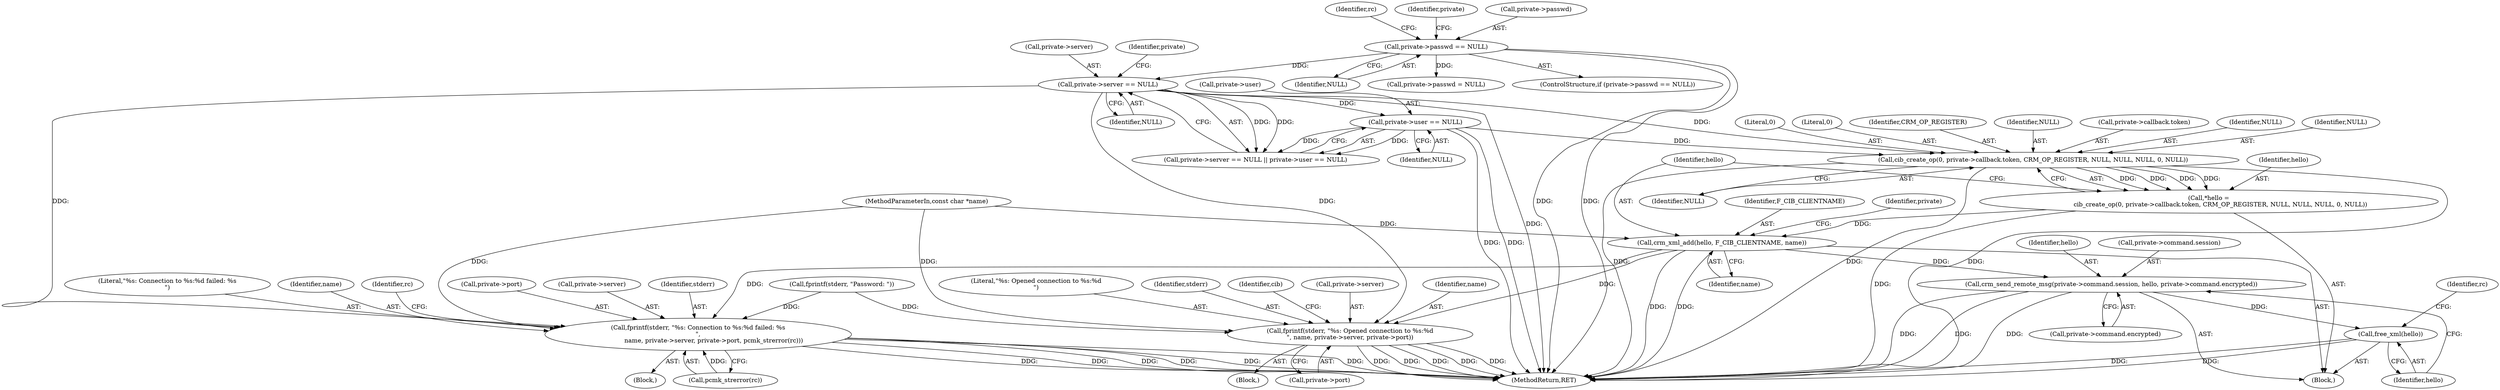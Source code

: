 digraph "0_pacemaker_564f7cc2a51dcd2f28ab12a13394f31be5aa3c93_7@API" {
"1000236" [label="(Call,cib_create_op(0, private->callback.token, CRM_OP_REGISTER, NULL, NULL, NULL, 0, NULL))"];
"1000187" [label="(Call,private->server == NULL)"];
"1000117" [label="(Call,private->passwd == NULL)"];
"1000192" [label="(Call,private->user == NULL)"];
"1000234" [label="(Call,*hello =\n            cib_create_op(0, private->callback.token, CRM_OP_REGISTER, NULL, NULL, NULL, 0, NULL))"];
"1000249" [label="(Call,crm_xml_add(hello, F_CIB_CLIENTNAME, name))"];
"1000253" [label="(Call,crm_send_remote_msg(private->command.session, hello, private->command.encrypted))"];
"1000265" [label="(Call,free_xml(hello))"];
"1000272" [label="(Call,fprintf(stderr, \"%s: Opened connection to %s:%d\n\", name, private->server, private->port))"];
"1000294" [label="(Call,fprintf(stderr, \"%s: Connection to %s:%d failed: %s\n\",\n                name, private->server, private->port, pcmk_strerror(rc)))"];
"1000301" [label="(Call,private->port)"];
"1000269" [label="(Identifier,rc)"];
"1000237" [label="(Literal,0)"];
"1000275" [label="(Identifier,name)"];
"1000260" [label="(Call,private->command.encrypted)"];
"1000243" [label="(Identifier,CRM_OP_REGISTER)"];
"1000245" [label="(Identifier,NULL)"];
"1000188" [label="(Call,private->server)"];
"1000126" [label="(Identifier,rc)"];
"1000234" [label="(Call,*hello =\n            cib_create_op(0, private->callback.token, CRM_OP_REGISTER, NULL, NULL, NULL, 0, NULL))"];
"1000265" [label="(Call,free_xml(hello))"];
"1000191" [label="(Identifier,NULL)"];
"1000186" [label="(Call,private->server == NULL || private->user == NULL)"];
"1000117" [label="(Call,private->passwd == NULL)"];
"1000251" [label="(Identifier,F_CIB_CLIENTNAME)"];
"1000103" [label="(MethodParameterIn,const char *name)"];
"1000298" [label="(Call,private->server)"];
"1000238" [label="(Call,private->callback.token)"];
"1000274" [label="(Literal,\"%s: Opened connection to %s:%d\n\")"];
"1000271" [label="(Block,)"];
"1000308" [label="(MethodReturn,RET)"];
"1000248" [label="(Identifier,NULL)"];
"1000295" [label="(Identifier,stderr)"];
"1000194" [label="(Identifier,private)"];
"1000252" [label="(Identifier,name)"];
"1000189" [label="(Identifier,private)"];
"1000293" [label="(Block,)"];
"1000249" [label="(Call,crm_xml_add(hello, F_CIB_CLIENTNAME, name))"];
"1000121" [label="(Identifier,NULL)"];
"1000256" [label="(Identifier,private)"];
"1000253" [label="(Call,crm_send_remote_msg(private->command.session, hello, private->command.encrypted))"];
"1000143" [label="(Call,fprintf(stderr, \"Password: \"))"];
"1000187" [label="(Call,private->server == NULL)"];
"1000272" [label="(Call,fprintf(stderr, \"%s: Opened connection to %s:%d\n\", name, private->server, private->port))"];
"1000246" [label="(Identifier,NULL)"];
"1000296" [label="(Literal,\"%s: Connection to %s:%d failed: %s\n\")"];
"1000235" [label="(Identifier,hello)"];
"1000192" [label="(Call,private->user == NULL)"];
"1000193" [label="(Call,private->user)"];
"1000168" [label="(Call,private->passwd = NULL)"];
"1000232" [label="(Block,)"];
"1000279" [label="(Call,private->port)"];
"1000266" [label="(Identifier,hello)"];
"1000297" [label="(Identifier,name)"];
"1000116" [label="(ControlStructure,if (private->passwd == NULL))"];
"1000273" [label="(Identifier,stderr)"];
"1000259" [label="(Identifier,hello)"];
"1000118" [label="(Call,private->passwd)"];
"1000284" [label="(Identifier,cib)"];
"1000254" [label="(Call,private->command.session)"];
"1000250" [label="(Identifier,hello)"];
"1000294" [label="(Call,fprintf(stderr, \"%s: Connection to %s:%d failed: %s\n\",\n                name, private->server, private->port, pcmk_strerror(rc)))"];
"1000304" [label="(Call,pcmk_strerror(rc))"];
"1000244" [label="(Identifier,NULL)"];
"1000236" [label="(Call,cib_create_op(0, private->callback.token, CRM_OP_REGISTER, NULL, NULL, NULL, 0, NULL))"];
"1000196" [label="(Identifier,NULL)"];
"1000247" [label="(Literal,0)"];
"1000276" [label="(Call,private->server)"];
"1000307" [label="(Identifier,rc)"];
"1000236" -> "1000234"  [label="AST: "];
"1000236" -> "1000248"  [label="CFG: "];
"1000237" -> "1000236"  [label="AST: "];
"1000238" -> "1000236"  [label="AST: "];
"1000243" -> "1000236"  [label="AST: "];
"1000244" -> "1000236"  [label="AST: "];
"1000245" -> "1000236"  [label="AST: "];
"1000246" -> "1000236"  [label="AST: "];
"1000247" -> "1000236"  [label="AST: "];
"1000248" -> "1000236"  [label="AST: "];
"1000234" -> "1000236"  [label="CFG: "];
"1000236" -> "1000308"  [label="DDG: "];
"1000236" -> "1000308"  [label="DDG: "];
"1000236" -> "1000308"  [label="DDG: "];
"1000236" -> "1000234"  [label="DDG: "];
"1000236" -> "1000234"  [label="DDG: "];
"1000236" -> "1000234"  [label="DDG: "];
"1000236" -> "1000234"  [label="DDG: "];
"1000187" -> "1000236"  [label="DDG: "];
"1000192" -> "1000236"  [label="DDG: "];
"1000187" -> "1000186"  [label="AST: "];
"1000187" -> "1000191"  [label="CFG: "];
"1000188" -> "1000187"  [label="AST: "];
"1000191" -> "1000187"  [label="AST: "];
"1000194" -> "1000187"  [label="CFG: "];
"1000186" -> "1000187"  [label="CFG: "];
"1000187" -> "1000308"  [label="DDG: "];
"1000187" -> "1000186"  [label="DDG: "];
"1000187" -> "1000186"  [label="DDG: "];
"1000117" -> "1000187"  [label="DDG: "];
"1000187" -> "1000192"  [label="DDG: "];
"1000187" -> "1000272"  [label="DDG: "];
"1000187" -> "1000294"  [label="DDG: "];
"1000117" -> "1000116"  [label="AST: "];
"1000117" -> "1000121"  [label="CFG: "];
"1000118" -> "1000117"  [label="AST: "];
"1000121" -> "1000117"  [label="AST: "];
"1000126" -> "1000117"  [label="CFG: "];
"1000189" -> "1000117"  [label="CFG: "];
"1000117" -> "1000308"  [label="DDG: "];
"1000117" -> "1000308"  [label="DDG: "];
"1000117" -> "1000168"  [label="DDG: "];
"1000192" -> "1000186"  [label="AST: "];
"1000192" -> "1000196"  [label="CFG: "];
"1000193" -> "1000192"  [label="AST: "];
"1000196" -> "1000192"  [label="AST: "];
"1000186" -> "1000192"  [label="CFG: "];
"1000192" -> "1000308"  [label="DDG: "];
"1000192" -> "1000308"  [label="DDG: "];
"1000192" -> "1000186"  [label="DDG: "];
"1000192" -> "1000186"  [label="DDG: "];
"1000234" -> "1000232"  [label="AST: "];
"1000235" -> "1000234"  [label="AST: "];
"1000250" -> "1000234"  [label="CFG: "];
"1000234" -> "1000308"  [label="DDG: "];
"1000234" -> "1000249"  [label="DDG: "];
"1000249" -> "1000232"  [label="AST: "];
"1000249" -> "1000252"  [label="CFG: "];
"1000250" -> "1000249"  [label="AST: "];
"1000251" -> "1000249"  [label="AST: "];
"1000252" -> "1000249"  [label="AST: "];
"1000256" -> "1000249"  [label="CFG: "];
"1000249" -> "1000308"  [label="DDG: "];
"1000249" -> "1000308"  [label="DDG: "];
"1000103" -> "1000249"  [label="DDG: "];
"1000249" -> "1000253"  [label="DDG: "];
"1000249" -> "1000272"  [label="DDG: "];
"1000249" -> "1000294"  [label="DDG: "];
"1000253" -> "1000232"  [label="AST: "];
"1000253" -> "1000260"  [label="CFG: "];
"1000254" -> "1000253"  [label="AST: "];
"1000259" -> "1000253"  [label="AST: "];
"1000260" -> "1000253"  [label="AST: "];
"1000266" -> "1000253"  [label="CFG: "];
"1000253" -> "1000308"  [label="DDG: "];
"1000253" -> "1000308"  [label="DDG: "];
"1000253" -> "1000308"  [label="DDG: "];
"1000253" -> "1000265"  [label="DDG: "];
"1000265" -> "1000232"  [label="AST: "];
"1000265" -> "1000266"  [label="CFG: "];
"1000266" -> "1000265"  [label="AST: "];
"1000269" -> "1000265"  [label="CFG: "];
"1000265" -> "1000308"  [label="DDG: "];
"1000265" -> "1000308"  [label="DDG: "];
"1000272" -> "1000271"  [label="AST: "];
"1000272" -> "1000279"  [label="CFG: "];
"1000273" -> "1000272"  [label="AST: "];
"1000274" -> "1000272"  [label="AST: "];
"1000275" -> "1000272"  [label="AST: "];
"1000276" -> "1000272"  [label="AST: "];
"1000279" -> "1000272"  [label="AST: "];
"1000284" -> "1000272"  [label="CFG: "];
"1000272" -> "1000308"  [label="DDG: "];
"1000272" -> "1000308"  [label="DDG: "];
"1000272" -> "1000308"  [label="DDG: "];
"1000272" -> "1000308"  [label="DDG: "];
"1000272" -> "1000308"  [label="DDG: "];
"1000143" -> "1000272"  [label="DDG: "];
"1000103" -> "1000272"  [label="DDG: "];
"1000294" -> "1000293"  [label="AST: "];
"1000294" -> "1000304"  [label="CFG: "];
"1000295" -> "1000294"  [label="AST: "];
"1000296" -> "1000294"  [label="AST: "];
"1000297" -> "1000294"  [label="AST: "];
"1000298" -> "1000294"  [label="AST: "];
"1000301" -> "1000294"  [label="AST: "];
"1000304" -> "1000294"  [label="AST: "];
"1000307" -> "1000294"  [label="CFG: "];
"1000294" -> "1000308"  [label="DDG: "];
"1000294" -> "1000308"  [label="DDG: "];
"1000294" -> "1000308"  [label="DDG: "];
"1000294" -> "1000308"  [label="DDG: "];
"1000294" -> "1000308"  [label="DDG: "];
"1000294" -> "1000308"  [label="DDG: "];
"1000143" -> "1000294"  [label="DDG: "];
"1000103" -> "1000294"  [label="DDG: "];
"1000304" -> "1000294"  [label="DDG: "];
}
